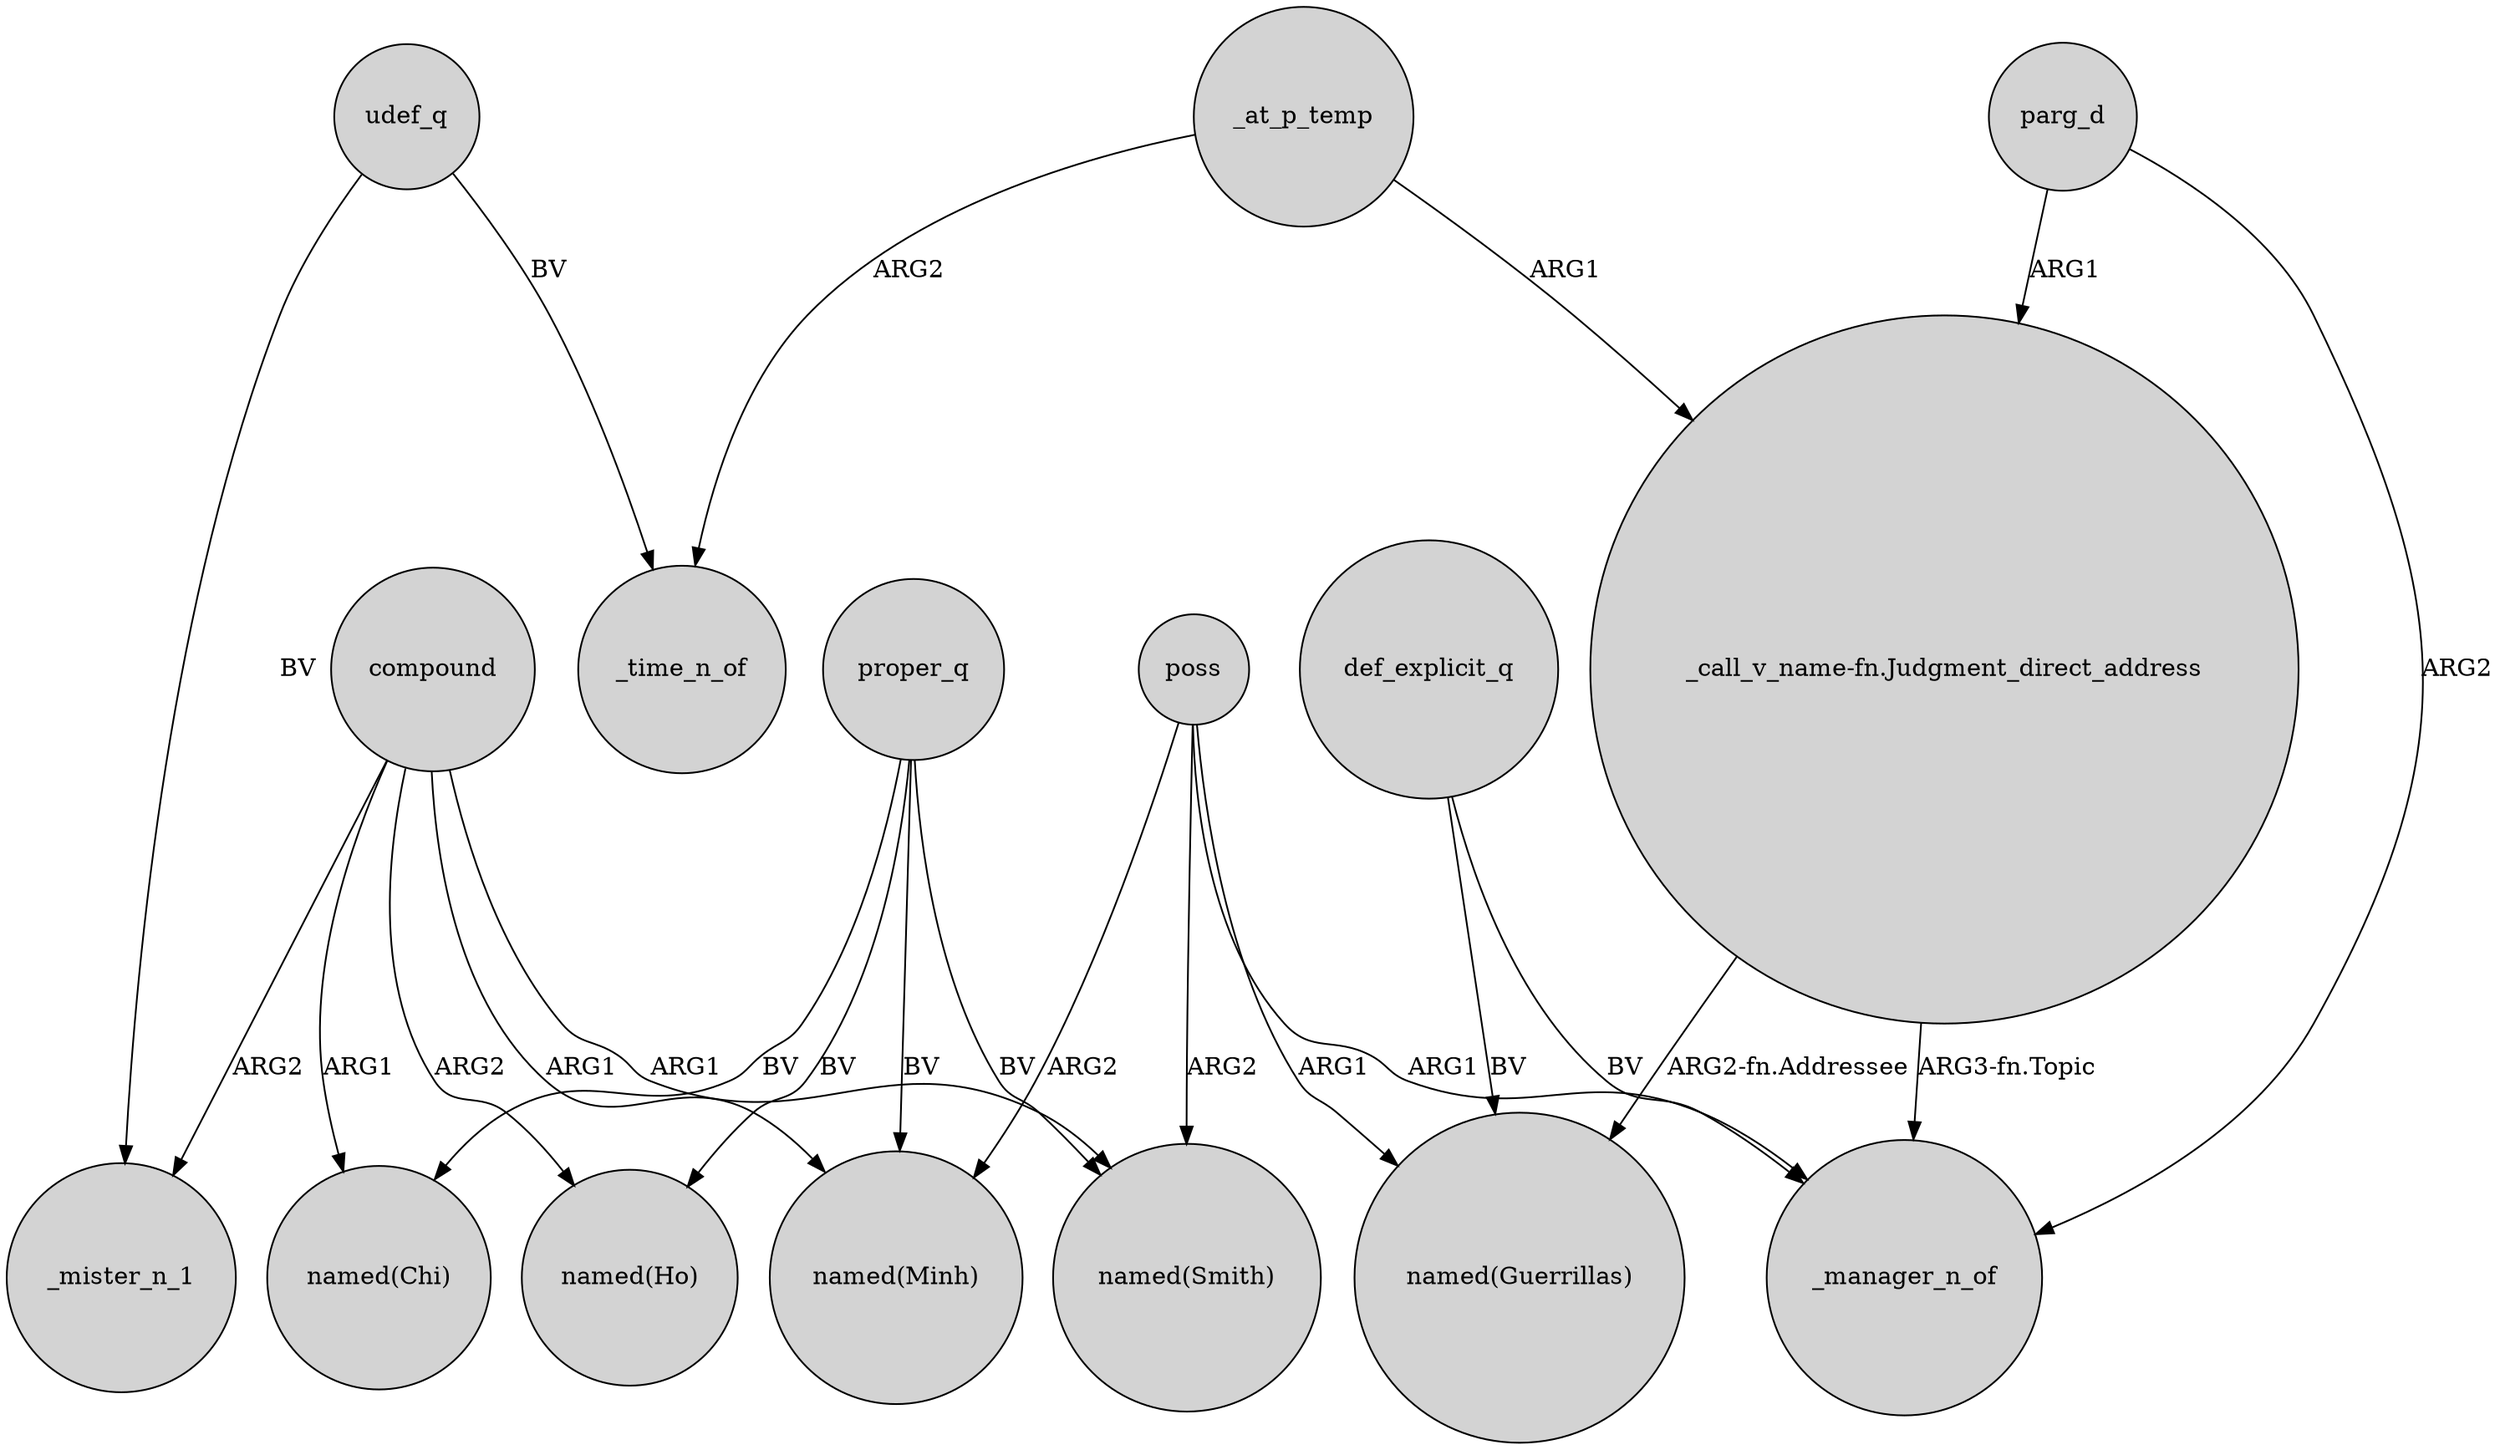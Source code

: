 digraph {
	node [shape=circle style=filled]
	compound -> _mister_n_1 [label=ARG2]
	_at_p_temp -> "_call_v_name-fn.Judgment_direct_address" [label=ARG1]
	proper_q -> "named(Ho)" [label=BV]
	poss -> "named(Guerrillas)" [label=ARG1]
	compound -> "named(Ho)" [label=ARG2]
	udef_q -> _time_n_of [label=BV]
	proper_q -> "named(Smith)" [label=BV]
	parg_d -> "_call_v_name-fn.Judgment_direct_address" [label=ARG1]
	"_call_v_name-fn.Judgment_direct_address" -> _manager_n_of [label="ARG3-fn.Topic"]
	def_explicit_q -> _manager_n_of [label=BV]
	udef_q -> _mister_n_1 [label=BV]
	parg_d -> _manager_n_of [label=ARG2]
	compound -> "named(Minh)" [label=ARG1]
	poss -> "named(Smith)" [label=ARG2]
	poss -> _manager_n_of [label=ARG1]
	compound -> "named(Smith)" [label=ARG1]
	def_explicit_q -> "named(Guerrillas)" [label=BV]
	_at_p_temp -> _time_n_of [label=ARG2]
	"_call_v_name-fn.Judgment_direct_address" -> "named(Guerrillas)" [label="ARG2-fn.Addressee"]
	poss -> "named(Minh)" [label=ARG2]
	proper_q -> "named(Chi)" [label=BV]
	proper_q -> "named(Minh)" [label=BV]
	compound -> "named(Chi)" [label=ARG1]
}
